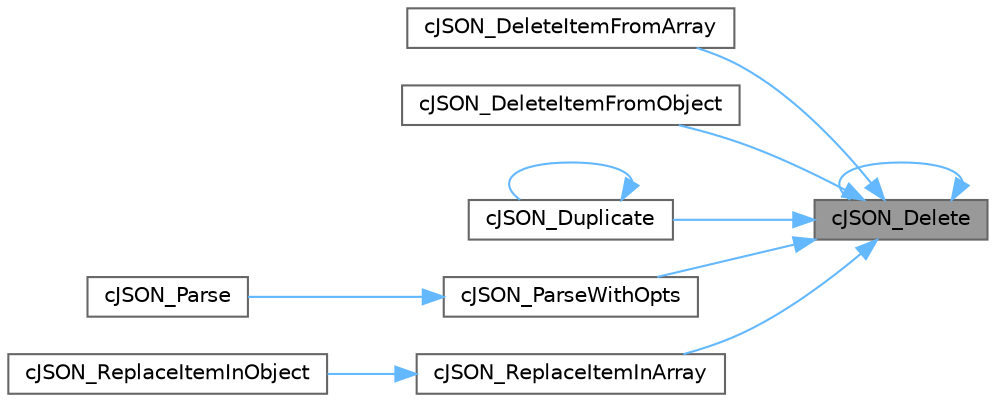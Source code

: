 digraph "cJSON_Delete"
{
 // LATEX_PDF_SIZE
  bgcolor="transparent";
  edge [fontname=Helvetica,fontsize=10,labelfontname=Helvetica,labelfontsize=10];
  node [fontname=Helvetica,fontsize=10,shape=box,height=0.2,width=0.4];
  rankdir="RL";
  Node1 [label="cJSON_Delete",height=0.2,width=0.4,color="gray40", fillcolor="grey60", style="filled", fontcolor="black",tooltip=" "];
  Node1 -> Node1 [dir="back",color="steelblue1",style="solid"];
  Node1 -> Node2 [dir="back",color="steelblue1",style="solid"];
  Node2 [label="cJSON_DeleteItemFromArray",height=0.2,width=0.4,color="grey40", fillcolor="white", style="filled",URL="$c_j_s_o_n_8c.html#a2b08ee3d172cb94e9abea1e4031a366f",tooltip=" "];
  Node1 -> Node3 [dir="back",color="steelblue1",style="solid"];
  Node3 [label="cJSON_DeleteItemFromObject",height=0.2,width=0.4,color="grey40", fillcolor="white", style="filled",URL="$c_j_s_o_n_8c.html#a148a56617a2a97921d9b9dfbe5dc85bf",tooltip=" "];
  Node1 -> Node4 [dir="back",color="steelblue1",style="solid"];
  Node4 [label="cJSON_Duplicate",height=0.2,width=0.4,color="grey40", fillcolor="white", style="filled",URL="$c_j_s_o_n_8c.html#aafc3095447c4d137e8444b5c7481a3ca",tooltip=" "];
  Node4 -> Node4 [dir="back",color="steelblue1",style="solid"];
  Node1 -> Node5 [dir="back",color="steelblue1",style="solid"];
  Node5 [label="cJSON_ParseWithOpts",height=0.2,width=0.4,color="grey40", fillcolor="white", style="filled",URL="$c_j_s_o_n_8c.html#a67e6fa6e5e349794d55100b5aeb7484c",tooltip=" "];
  Node5 -> Node6 [dir="back",color="steelblue1",style="solid"];
  Node6 [label="cJSON_Parse",height=0.2,width=0.4,color="grey40", fillcolor="white", style="filled",URL="$c_j_s_o_n_8c.html#a919203a26345d461e23f9208a5d7cc90",tooltip=" "];
  Node1 -> Node7 [dir="back",color="steelblue1",style="solid"];
  Node7 [label="cJSON_ReplaceItemInArray",height=0.2,width=0.4,color="grey40", fillcolor="white", style="filled",URL="$c_j_s_o_n_8c.html#a567d357a7a0c3c0c9c896d98aae3dcec",tooltip=" "];
  Node7 -> Node8 [dir="back",color="steelblue1",style="solid"];
  Node8 [label="cJSON_ReplaceItemInObject",height=0.2,width=0.4,color="grey40", fillcolor="white", style="filled",URL="$c_j_s_o_n_8c.html#a31202ffebc9e4f86c3db12f9793b6800",tooltip=" "];
}
